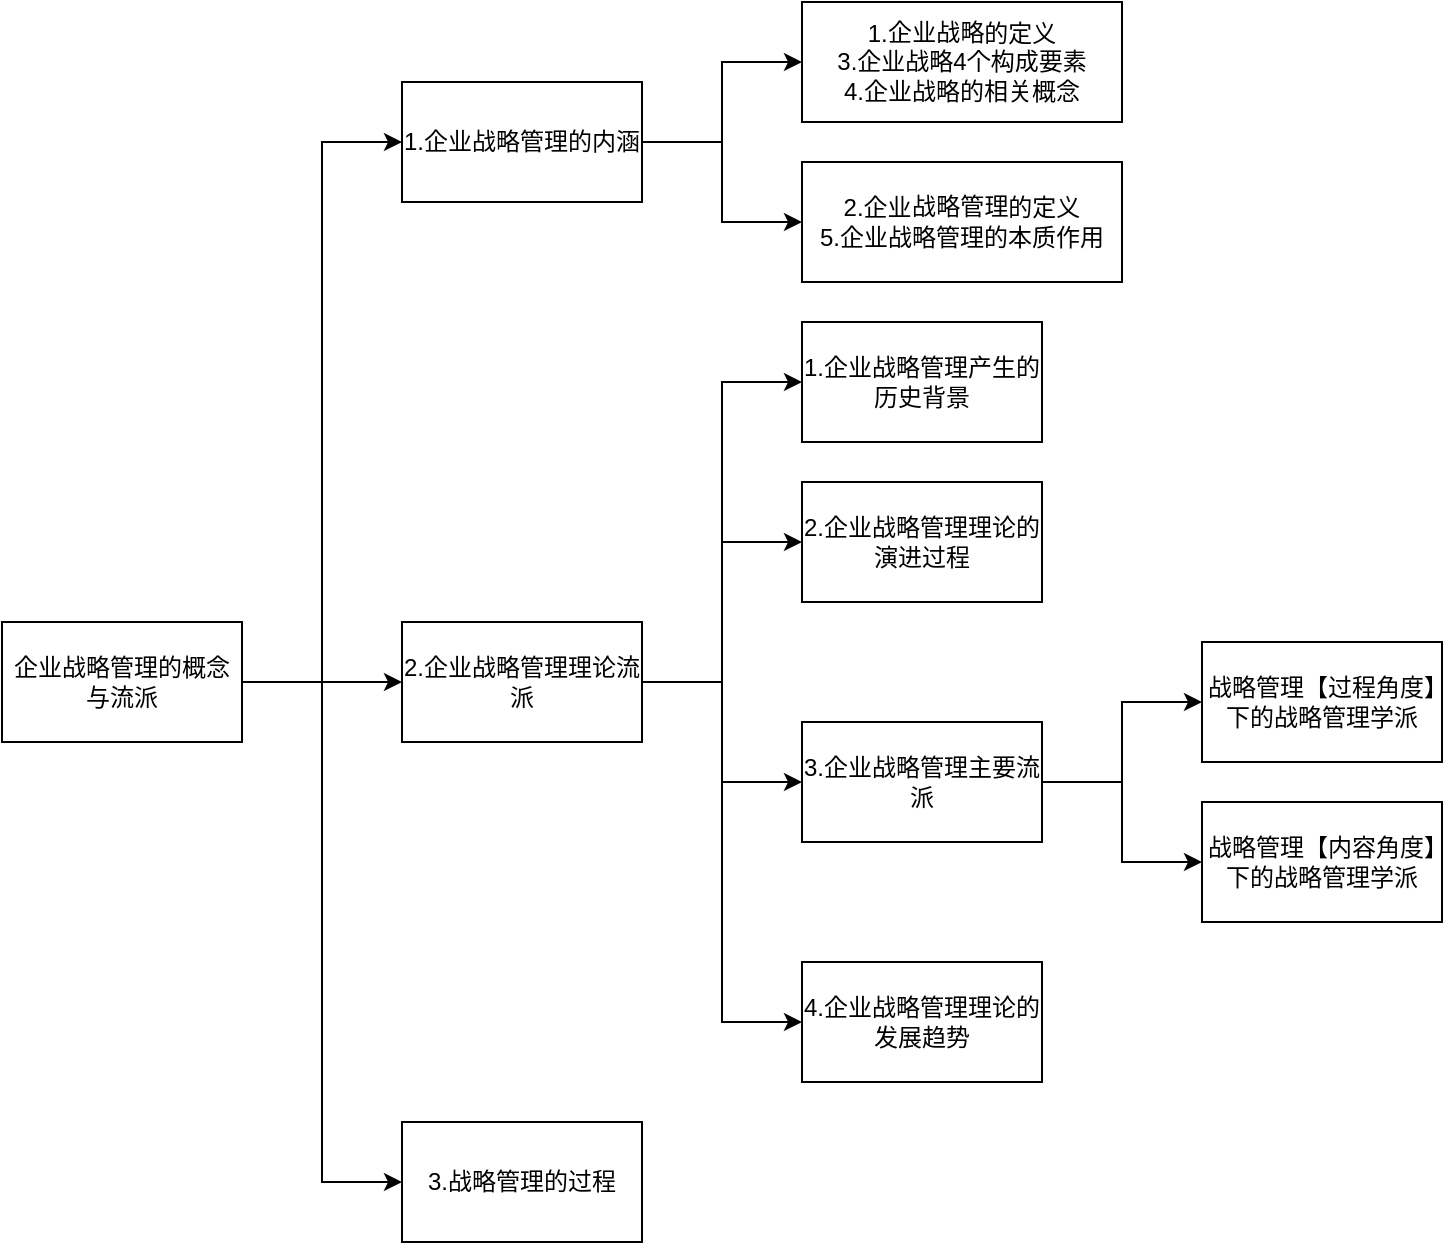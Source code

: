 <mxfile version="22.1.11" type="device">
  <diagram name="第 1 页" id="5oTv1oDq72IgEs13BQf1">
    <mxGraphModel dx="954" dy="589" grid="1" gridSize="10" guides="1" tooltips="1" connect="1" arrows="1" fold="1" page="1" pageScale="1" pageWidth="827" pageHeight="1169" math="0" shadow="0">
      <root>
        <mxCell id="0" />
        <mxCell id="1" parent="0" />
        <mxCell id="kI2SttpEml83V6R4ilh7-3" value="" style="edgeStyle=orthogonalEdgeStyle;rounded=0;orthogonalLoop=1;jettySize=auto;html=1;entryX=0;entryY=0.5;entryDx=0;entryDy=0;" parent="1" source="kI2SttpEml83V6R4ilh7-1" target="kI2SttpEml83V6R4ilh7-2" edge="1">
          <mxGeometry relative="1" as="geometry" />
        </mxCell>
        <mxCell id="kI2SttpEml83V6R4ilh7-14" style="edgeStyle=orthogonalEdgeStyle;rounded=0;orthogonalLoop=1;jettySize=auto;html=1;entryX=0;entryY=0.5;entryDx=0;entryDy=0;" parent="1" source="kI2SttpEml83V6R4ilh7-1" target="kI2SttpEml83V6R4ilh7-6" edge="1">
          <mxGeometry relative="1" as="geometry" />
        </mxCell>
        <mxCell id="kI2SttpEml83V6R4ilh7-27" style="edgeStyle=orthogonalEdgeStyle;rounded=0;orthogonalLoop=1;jettySize=auto;html=1;entryX=0;entryY=0.5;entryDx=0;entryDy=0;" parent="1" source="kI2SttpEml83V6R4ilh7-1" target="kI2SttpEml83V6R4ilh7-25" edge="1">
          <mxGeometry relative="1" as="geometry" />
        </mxCell>
        <mxCell id="kI2SttpEml83V6R4ilh7-1" value="企业战略管理的概念与流派" style="rounded=0;whiteSpace=wrap;html=1;" parent="1" vertex="1">
          <mxGeometry x="40" y="390" width="120" height="60" as="geometry" />
        </mxCell>
        <mxCell id="U5Mvfm9Wlk4tL-Lyn8Mg-5" value="" style="edgeStyle=orthogonalEdgeStyle;rounded=0;orthogonalLoop=1;jettySize=auto;html=1;" parent="1" source="kI2SttpEml83V6R4ilh7-2" target="U5Mvfm9Wlk4tL-Lyn8Mg-4" edge="1">
          <mxGeometry relative="1" as="geometry" />
        </mxCell>
        <mxCell id="U5Mvfm9Wlk4tL-Lyn8Mg-8" style="edgeStyle=orthogonalEdgeStyle;rounded=0;orthogonalLoop=1;jettySize=auto;html=1;entryX=0;entryY=0.5;entryDx=0;entryDy=0;" parent="1" source="kI2SttpEml83V6R4ilh7-2" target="U5Mvfm9Wlk4tL-Lyn8Mg-7" edge="1">
          <mxGeometry relative="1" as="geometry" />
        </mxCell>
        <mxCell id="kI2SttpEml83V6R4ilh7-2" value="1.企业战略管理的内涵" style="rounded=0;whiteSpace=wrap;html=1;" parent="1" vertex="1">
          <mxGeometry x="240" y="120" width="120" height="60" as="geometry" />
        </mxCell>
        <mxCell id="kI2SttpEml83V6R4ilh7-6" value="2.企业战略管理理论流派" style="rounded=0;whiteSpace=wrap;html=1;" parent="1" vertex="1">
          <mxGeometry x="240" y="390" width="120" height="60" as="geometry" />
        </mxCell>
        <mxCell id="kI2SttpEml83V6R4ilh7-17" style="edgeStyle=orthogonalEdgeStyle;rounded=0;orthogonalLoop=1;jettySize=auto;html=1;entryX=0;entryY=0.5;entryDx=0;entryDy=0;exitX=1;exitY=0.5;exitDx=0;exitDy=0;" parent="1" source="kI2SttpEml83V6R4ilh7-6" target="kI2SttpEml83V6R4ilh7-12" edge="1">
          <mxGeometry relative="1" as="geometry">
            <mxPoint x="610" y="340" as="targetPoint" />
            <mxPoint x="360" y="360" as="sourcePoint" />
          </mxGeometry>
        </mxCell>
        <mxCell id="kI2SttpEml83V6R4ilh7-18" style="edgeStyle=orthogonalEdgeStyle;rounded=0;orthogonalLoop=1;jettySize=auto;html=1;entryX=0;entryY=0.5;entryDx=0;entryDy=0;exitX=1;exitY=0.5;exitDx=0;exitDy=0;" parent="1" source="kI2SttpEml83V6R4ilh7-6" target="kI2SttpEml83V6R4ilh7-11" edge="1">
          <mxGeometry relative="1" as="geometry">
            <mxPoint x="360" y="450" as="sourcePoint" />
          </mxGeometry>
        </mxCell>
        <mxCell id="kI2SttpEml83V6R4ilh7-19" style="edgeStyle=orthogonalEdgeStyle;rounded=0;orthogonalLoop=1;jettySize=auto;html=1;entryX=0;entryY=0.5;entryDx=0;entryDy=0;exitX=1;exitY=0.5;exitDx=0;exitDy=0;" parent="1" source="kI2SttpEml83V6R4ilh7-6" target="kI2SttpEml83V6R4ilh7-10" edge="1">
          <mxGeometry relative="1" as="geometry">
            <mxPoint x="360" y="360" as="sourcePoint" />
          </mxGeometry>
        </mxCell>
        <mxCell id="kI2SttpEml83V6R4ilh7-20" style="edgeStyle=orthogonalEdgeStyle;rounded=0;orthogonalLoop=1;jettySize=auto;html=1;entryX=0;entryY=0.5;entryDx=0;entryDy=0;exitX=1;exitY=0.5;exitDx=0;exitDy=0;" parent="1" source="kI2SttpEml83V6R4ilh7-6" target="kI2SttpEml83V6R4ilh7-13" edge="1">
          <mxGeometry relative="1" as="geometry">
            <mxPoint x="360" y="360" as="sourcePoint" />
          </mxGeometry>
        </mxCell>
        <mxCell id="kI2SttpEml83V6R4ilh7-22" value="" style="edgeStyle=orthogonalEdgeStyle;rounded=0;orthogonalLoop=1;jettySize=auto;html=1;entryX=0;entryY=0.5;entryDx=0;entryDy=0;" parent="1" source="kI2SttpEml83V6R4ilh7-10" target="kI2SttpEml83V6R4ilh7-21" edge="1">
          <mxGeometry relative="1" as="geometry" />
        </mxCell>
        <mxCell id="kI2SttpEml83V6R4ilh7-24" style="edgeStyle=orthogonalEdgeStyle;rounded=0;orthogonalLoop=1;jettySize=auto;html=1;entryX=0;entryY=0.5;entryDx=0;entryDy=0;" parent="1" source="kI2SttpEml83V6R4ilh7-10" target="kI2SttpEml83V6R4ilh7-23" edge="1">
          <mxGeometry relative="1" as="geometry" />
        </mxCell>
        <mxCell id="kI2SttpEml83V6R4ilh7-10" value="3.企业战略管理主要流派" style="rounded=0;whiteSpace=wrap;html=1;" parent="1" vertex="1">
          <mxGeometry x="440" y="440" width="120" height="60" as="geometry" />
        </mxCell>
        <mxCell id="kI2SttpEml83V6R4ilh7-11" value="2.企业战略管理理论的演进过程" style="rounded=0;whiteSpace=wrap;html=1;" parent="1" vertex="1">
          <mxGeometry x="440" y="320" width="120" height="60" as="geometry" />
        </mxCell>
        <mxCell id="kI2SttpEml83V6R4ilh7-12" value="1.企业战略管理产生的历史背景" style="rounded=0;whiteSpace=wrap;html=1;" parent="1" vertex="1">
          <mxGeometry x="440" y="240" width="120" height="60" as="geometry" />
        </mxCell>
        <mxCell id="kI2SttpEml83V6R4ilh7-13" value="4.企业战略管理理论的发展趋势" style="rounded=0;whiteSpace=wrap;html=1;" parent="1" vertex="1">
          <mxGeometry x="440" y="560" width="120" height="60" as="geometry" />
        </mxCell>
        <mxCell id="kI2SttpEml83V6R4ilh7-21" value="战略管理【过程角度】下的战略管理学派" style="rounded=0;whiteSpace=wrap;html=1;" parent="1" vertex="1">
          <mxGeometry x="640" y="400" width="120" height="60" as="geometry" />
        </mxCell>
        <mxCell id="kI2SttpEml83V6R4ilh7-23" value="战略管理【内容角度】下的战略管理学派" style="rounded=0;whiteSpace=wrap;html=1;" parent="1" vertex="1">
          <mxGeometry x="640" y="480" width="120" height="60" as="geometry" />
        </mxCell>
        <mxCell id="kI2SttpEml83V6R4ilh7-25" value="3.战略管理的过程" style="rounded=0;whiteSpace=wrap;html=1;" parent="1" vertex="1">
          <mxGeometry x="240" y="640" width="120" height="60" as="geometry" />
        </mxCell>
        <mxCell id="U5Mvfm9Wlk4tL-Lyn8Mg-4" value="&lt;div&gt;1.`企业战略`的定义&lt;/div&gt;&lt;div&gt;3.企业战略4个构成要素&lt;/div&gt;&lt;div&gt;4.企业战略的相关概念&lt;/div&gt;" style="rounded=0;whiteSpace=wrap;html=1;" parent="1" vertex="1">
          <mxGeometry x="440" y="80" width="160" height="60" as="geometry" />
        </mxCell>
        <mxCell id="U5Mvfm9Wlk4tL-Lyn8Mg-7" value="&lt;div&gt;2.企业`战略管理`的定义&lt;/div&gt;&lt;div&gt;5.企业战略管理的本质作用&lt;/div&gt;" style="rounded=0;whiteSpace=wrap;html=1;" parent="1" vertex="1">
          <mxGeometry x="440" y="160" width="160" height="60" as="geometry" />
        </mxCell>
      </root>
    </mxGraphModel>
  </diagram>
</mxfile>
